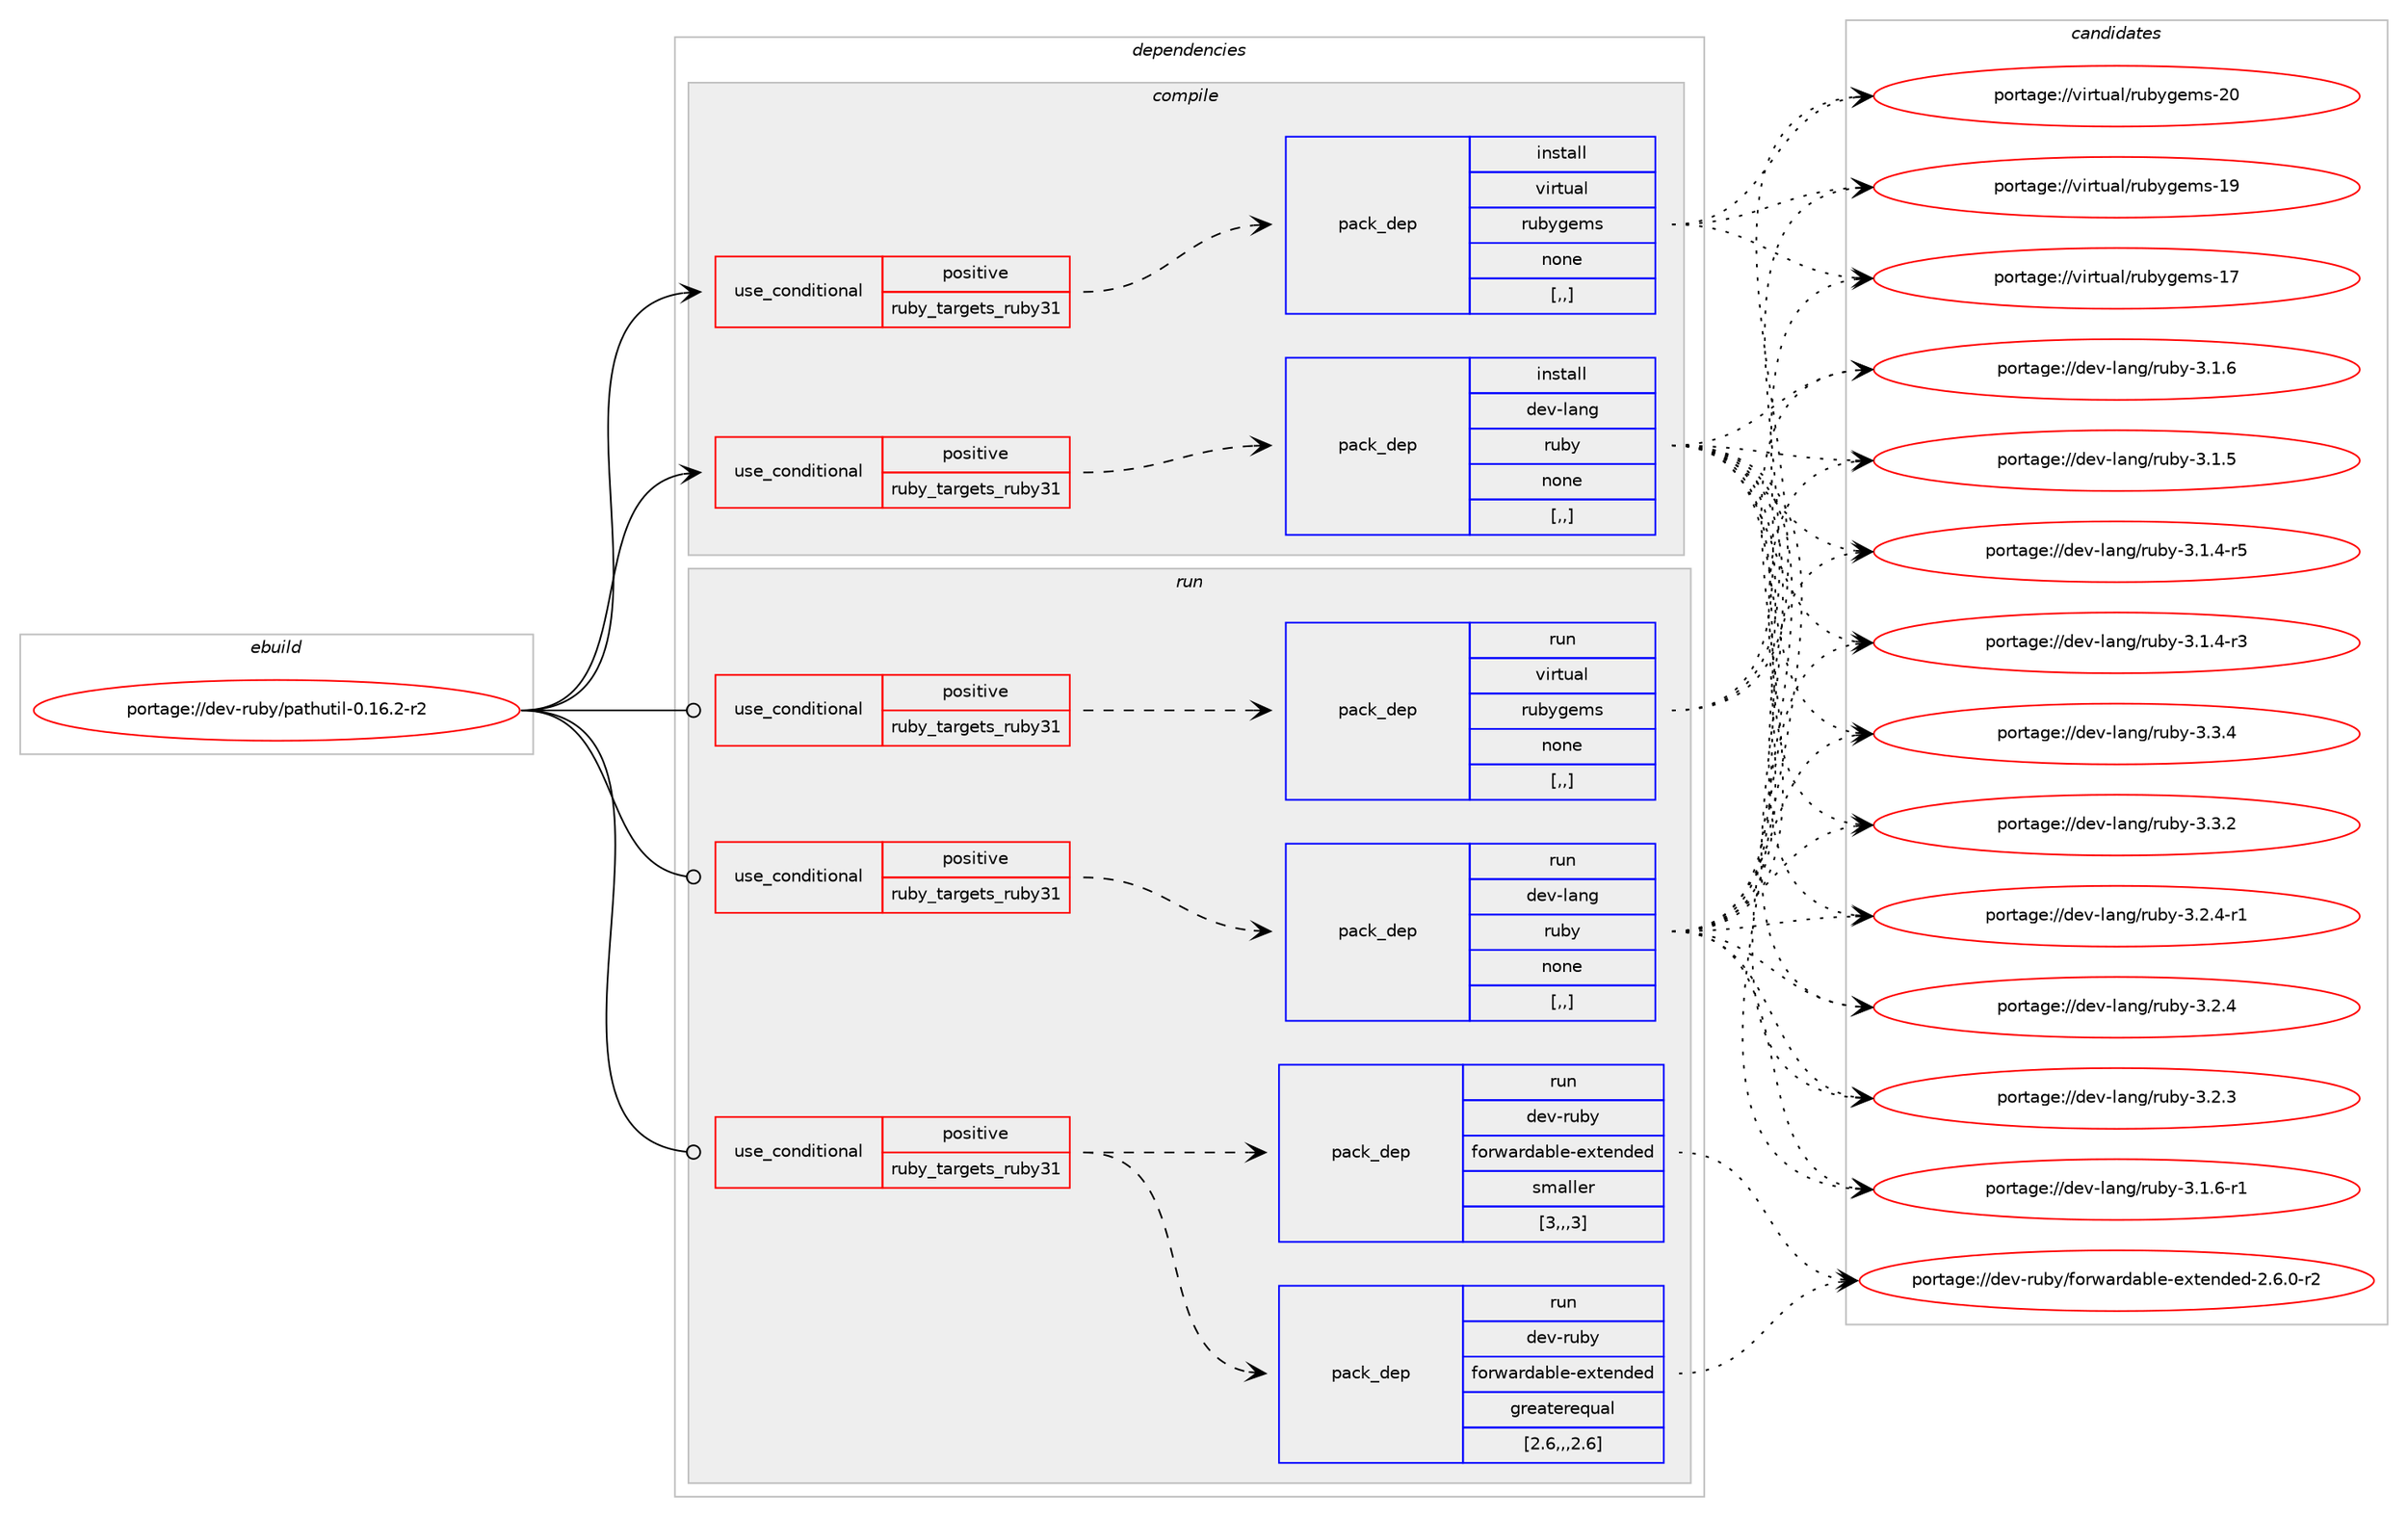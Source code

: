 digraph prolog {

# *************
# Graph options
# *************

newrank=true;
concentrate=true;
compound=true;
graph [rankdir=LR,fontname=Helvetica,fontsize=10,ranksep=1.5];#, ranksep=2.5, nodesep=0.2];
edge  [arrowhead=vee];
node  [fontname=Helvetica,fontsize=10];

# **********
# The ebuild
# **********

subgraph cluster_leftcol {
color=gray;
label=<<i>ebuild</i>>;
id [label="portage://dev-ruby/pathutil-0.16.2-r2", color=red, width=4, href="../dev-ruby/pathutil-0.16.2-r2.svg"];
}

# ****************
# The dependencies
# ****************

subgraph cluster_midcol {
color=gray;
label=<<i>dependencies</i>>;
subgraph cluster_compile {
fillcolor="#eeeeee";
style=filled;
label=<<i>compile</i>>;
subgraph cond52727 {
dependency194667 [label=<<TABLE BORDER="0" CELLBORDER="1" CELLSPACING="0" CELLPADDING="4"><TR><TD ROWSPAN="3" CELLPADDING="10">use_conditional</TD></TR><TR><TD>positive</TD></TR><TR><TD>ruby_targets_ruby31</TD></TR></TABLE>>, shape=none, color=red];
subgraph pack140582 {
dependency194668 [label=<<TABLE BORDER="0" CELLBORDER="1" CELLSPACING="0" CELLPADDING="4" WIDTH="220"><TR><TD ROWSPAN="6" CELLPADDING="30">pack_dep</TD></TR><TR><TD WIDTH="110">install</TD></TR><TR><TD>dev-lang</TD></TR><TR><TD>ruby</TD></TR><TR><TD>none</TD></TR><TR><TD>[,,]</TD></TR></TABLE>>, shape=none, color=blue];
}
dependency194667:e -> dependency194668:w [weight=20,style="dashed",arrowhead="vee"];
}
id:e -> dependency194667:w [weight=20,style="solid",arrowhead="vee"];
subgraph cond52728 {
dependency194669 [label=<<TABLE BORDER="0" CELLBORDER="1" CELLSPACING="0" CELLPADDING="4"><TR><TD ROWSPAN="3" CELLPADDING="10">use_conditional</TD></TR><TR><TD>positive</TD></TR><TR><TD>ruby_targets_ruby31</TD></TR></TABLE>>, shape=none, color=red];
subgraph pack140583 {
dependency194670 [label=<<TABLE BORDER="0" CELLBORDER="1" CELLSPACING="0" CELLPADDING="4" WIDTH="220"><TR><TD ROWSPAN="6" CELLPADDING="30">pack_dep</TD></TR><TR><TD WIDTH="110">install</TD></TR><TR><TD>virtual</TD></TR><TR><TD>rubygems</TD></TR><TR><TD>none</TD></TR><TR><TD>[,,]</TD></TR></TABLE>>, shape=none, color=blue];
}
dependency194669:e -> dependency194670:w [weight=20,style="dashed",arrowhead="vee"];
}
id:e -> dependency194669:w [weight=20,style="solid",arrowhead="vee"];
}
subgraph cluster_compileandrun {
fillcolor="#eeeeee";
style=filled;
label=<<i>compile and run</i>>;
}
subgraph cluster_run {
fillcolor="#eeeeee";
style=filled;
label=<<i>run</i>>;
subgraph cond52729 {
dependency194671 [label=<<TABLE BORDER="0" CELLBORDER="1" CELLSPACING="0" CELLPADDING="4"><TR><TD ROWSPAN="3" CELLPADDING="10">use_conditional</TD></TR><TR><TD>positive</TD></TR><TR><TD>ruby_targets_ruby31</TD></TR></TABLE>>, shape=none, color=red];
subgraph pack140584 {
dependency194672 [label=<<TABLE BORDER="0" CELLBORDER="1" CELLSPACING="0" CELLPADDING="4" WIDTH="220"><TR><TD ROWSPAN="6" CELLPADDING="30">pack_dep</TD></TR><TR><TD WIDTH="110">run</TD></TR><TR><TD>dev-lang</TD></TR><TR><TD>ruby</TD></TR><TR><TD>none</TD></TR><TR><TD>[,,]</TD></TR></TABLE>>, shape=none, color=blue];
}
dependency194671:e -> dependency194672:w [weight=20,style="dashed",arrowhead="vee"];
}
id:e -> dependency194671:w [weight=20,style="solid",arrowhead="odot"];
subgraph cond52730 {
dependency194673 [label=<<TABLE BORDER="0" CELLBORDER="1" CELLSPACING="0" CELLPADDING="4"><TR><TD ROWSPAN="3" CELLPADDING="10">use_conditional</TD></TR><TR><TD>positive</TD></TR><TR><TD>ruby_targets_ruby31</TD></TR></TABLE>>, shape=none, color=red];
subgraph pack140585 {
dependency194674 [label=<<TABLE BORDER="0" CELLBORDER="1" CELLSPACING="0" CELLPADDING="4" WIDTH="220"><TR><TD ROWSPAN="6" CELLPADDING="30">pack_dep</TD></TR><TR><TD WIDTH="110">run</TD></TR><TR><TD>dev-ruby</TD></TR><TR><TD>forwardable-extended</TD></TR><TR><TD>greaterequal</TD></TR><TR><TD>[2.6,,,2.6]</TD></TR></TABLE>>, shape=none, color=blue];
}
dependency194673:e -> dependency194674:w [weight=20,style="dashed",arrowhead="vee"];
subgraph pack140586 {
dependency194675 [label=<<TABLE BORDER="0" CELLBORDER="1" CELLSPACING="0" CELLPADDING="4" WIDTH="220"><TR><TD ROWSPAN="6" CELLPADDING="30">pack_dep</TD></TR><TR><TD WIDTH="110">run</TD></TR><TR><TD>dev-ruby</TD></TR><TR><TD>forwardable-extended</TD></TR><TR><TD>smaller</TD></TR><TR><TD>[3,,,3]</TD></TR></TABLE>>, shape=none, color=blue];
}
dependency194673:e -> dependency194675:w [weight=20,style="dashed",arrowhead="vee"];
}
id:e -> dependency194673:w [weight=20,style="solid",arrowhead="odot"];
subgraph cond52731 {
dependency194676 [label=<<TABLE BORDER="0" CELLBORDER="1" CELLSPACING="0" CELLPADDING="4"><TR><TD ROWSPAN="3" CELLPADDING="10">use_conditional</TD></TR><TR><TD>positive</TD></TR><TR><TD>ruby_targets_ruby31</TD></TR></TABLE>>, shape=none, color=red];
subgraph pack140587 {
dependency194677 [label=<<TABLE BORDER="0" CELLBORDER="1" CELLSPACING="0" CELLPADDING="4" WIDTH="220"><TR><TD ROWSPAN="6" CELLPADDING="30">pack_dep</TD></TR><TR><TD WIDTH="110">run</TD></TR><TR><TD>virtual</TD></TR><TR><TD>rubygems</TD></TR><TR><TD>none</TD></TR><TR><TD>[,,]</TD></TR></TABLE>>, shape=none, color=blue];
}
dependency194676:e -> dependency194677:w [weight=20,style="dashed",arrowhead="vee"];
}
id:e -> dependency194676:w [weight=20,style="solid",arrowhead="odot"];
}
}

# **************
# The candidates
# **************

subgraph cluster_choices {
rank=same;
color=gray;
label=<<i>candidates</i>>;

subgraph choice140582 {
color=black;
nodesep=1;
choice10010111845108971101034711411798121455146514652 [label="portage://dev-lang/ruby-3.3.4", color=red, width=4,href="../dev-lang/ruby-3.3.4.svg"];
choice10010111845108971101034711411798121455146514650 [label="portage://dev-lang/ruby-3.3.2", color=red, width=4,href="../dev-lang/ruby-3.3.2.svg"];
choice100101118451089711010347114117981214551465046524511449 [label="portage://dev-lang/ruby-3.2.4-r1", color=red, width=4,href="../dev-lang/ruby-3.2.4-r1.svg"];
choice10010111845108971101034711411798121455146504652 [label="portage://dev-lang/ruby-3.2.4", color=red, width=4,href="../dev-lang/ruby-3.2.4.svg"];
choice10010111845108971101034711411798121455146504651 [label="portage://dev-lang/ruby-3.2.3", color=red, width=4,href="../dev-lang/ruby-3.2.3.svg"];
choice100101118451089711010347114117981214551464946544511449 [label="portage://dev-lang/ruby-3.1.6-r1", color=red, width=4,href="../dev-lang/ruby-3.1.6-r1.svg"];
choice10010111845108971101034711411798121455146494654 [label="portage://dev-lang/ruby-3.1.6", color=red, width=4,href="../dev-lang/ruby-3.1.6.svg"];
choice10010111845108971101034711411798121455146494653 [label="portage://dev-lang/ruby-3.1.5", color=red, width=4,href="../dev-lang/ruby-3.1.5.svg"];
choice100101118451089711010347114117981214551464946524511453 [label="portage://dev-lang/ruby-3.1.4-r5", color=red, width=4,href="../dev-lang/ruby-3.1.4-r5.svg"];
choice100101118451089711010347114117981214551464946524511451 [label="portage://dev-lang/ruby-3.1.4-r3", color=red, width=4,href="../dev-lang/ruby-3.1.4-r3.svg"];
dependency194668:e -> choice10010111845108971101034711411798121455146514652:w [style=dotted,weight="100"];
dependency194668:e -> choice10010111845108971101034711411798121455146514650:w [style=dotted,weight="100"];
dependency194668:e -> choice100101118451089711010347114117981214551465046524511449:w [style=dotted,weight="100"];
dependency194668:e -> choice10010111845108971101034711411798121455146504652:w [style=dotted,weight="100"];
dependency194668:e -> choice10010111845108971101034711411798121455146504651:w [style=dotted,weight="100"];
dependency194668:e -> choice100101118451089711010347114117981214551464946544511449:w [style=dotted,weight="100"];
dependency194668:e -> choice10010111845108971101034711411798121455146494654:w [style=dotted,weight="100"];
dependency194668:e -> choice10010111845108971101034711411798121455146494653:w [style=dotted,weight="100"];
dependency194668:e -> choice100101118451089711010347114117981214551464946524511453:w [style=dotted,weight="100"];
dependency194668:e -> choice100101118451089711010347114117981214551464946524511451:w [style=dotted,weight="100"];
}
subgraph choice140583 {
color=black;
nodesep=1;
choice118105114116117971084711411798121103101109115455048 [label="portage://virtual/rubygems-20", color=red, width=4,href="../virtual/rubygems-20.svg"];
choice118105114116117971084711411798121103101109115454957 [label="portage://virtual/rubygems-19", color=red, width=4,href="../virtual/rubygems-19.svg"];
choice118105114116117971084711411798121103101109115454955 [label="portage://virtual/rubygems-17", color=red, width=4,href="../virtual/rubygems-17.svg"];
dependency194670:e -> choice118105114116117971084711411798121103101109115455048:w [style=dotted,weight="100"];
dependency194670:e -> choice118105114116117971084711411798121103101109115454957:w [style=dotted,weight="100"];
dependency194670:e -> choice118105114116117971084711411798121103101109115454955:w [style=dotted,weight="100"];
}
subgraph choice140584 {
color=black;
nodesep=1;
choice10010111845108971101034711411798121455146514652 [label="portage://dev-lang/ruby-3.3.4", color=red, width=4,href="../dev-lang/ruby-3.3.4.svg"];
choice10010111845108971101034711411798121455146514650 [label="portage://dev-lang/ruby-3.3.2", color=red, width=4,href="../dev-lang/ruby-3.3.2.svg"];
choice100101118451089711010347114117981214551465046524511449 [label="portage://dev-lang/ruby-3.2.4-r1", color=red, width=4,href="../dev-lang/ruby-3.2.4-r1.svg"];
choice10010111845108971101034711411798121455146504652 [label="portage://dev-lang/ruby-3.2.4", color=red, width=4,href="../dev-lang/ruby-3.2.4.svg"];
choice10010111845108971101034711411798121455146504651 [label="portage://dev-lang/ruby-3.2.3", color=red, width=4,href="../dev-lang/ruby-3.2.3.svg"];
choice100101118451089711010347114117981214551464946544511449 [label="portage://dev-lang/ruby-3.1.6-r1", color=red, width=4,href="../dev-lang/ruby-3.1.6-r1.svg"];
choice10010111845108971101034711411798121455146494654 [label="portage://dev-lang/ruby-3.1.6", color=red, width=4,href="../dev-lang/ruby-3.1.6.svg"];
choice10010111845108971101034711411798121455146494653 [label="portage://dev-lang/ruby-3.1.5", color=red, width=4,href="../dev-lang/ruby-3.1.5.svg"];
choice100101118451089711010347114117981214551464946524511453 [label="portage://dev-lang/ruby-3.1.4-r5", color=red, width=4,href="../dev-lang/ruby-3.1.4-r5.svg"];
choice100101118451089711010347114117981214551464946524511451 [label="portage://dev-lang/ruby-3.1.4-r3", color=red, width=4,href="../dev-lang/ruby-3.1.4-r3.svg"];
dependency194672:e -> choice10010111845108971101034711411798121455146514652:w [style=dotted,weight="100"];
dependency194672:e -> choice10010111845108971101034711411798121455146514650:w [style=dotted,weight="100"];
dependency194672:e -> choice100101118451089711010347114117981214551465046524511449:w [style=dotted,weight="100"];
dependency194672:e -> choice10010111845108971101034711411798121455146504652:w [style=dotted,weight="100"];
dependency194672:e -> choice10010111845108971101034711411798121455146504651:w [style=dotted,weight="100"];
dependency194672:e -> choice100101118451089711010347114117981214551464946544511449:w [style=dotted,weight="100"];
dependency194672:e -> choice10010111845108971101034711411798121455146494654:w [style=dotted,weight="100"];
dependency194672:e -> choice10010111845108971101034711411798121455146494653:w [style=dotted,weight="100"];
dependency194672:e -> choice100101118451089711010347114117981214551464946524511453:w [style=dotted,weight="100"];
dependency194672:e -> choice100101118451089711010347114117981214551464946524511451:w [style=dotted,weight="100"];
}
subgraph choice140585 {
color=black;
nodesep=1;
choice100101118451141179812147102111114119971141009798108101451011201161011101001011004550465446484511450 [label="portage://dev-ruby/forwardable-extended-2.6.0-r2", color=red, width=4,href="../dev-ruby/forwardable-extended-2.6.0-r2.svg"];
dependency194674:e -> choice100101118451141179812147102111114119971141009798108101451011201161011101001011004550465446484511450:w [style=dotted,weight="100"];
}
subgraph choice140586 {
color=black;
nodesep=1;
choice100101118451141179812147102111114119971141009798108101451011201161011101001011004550465446484511450 [label="portage://dev-ruby/forwardable-extended-2.6.0-r2", color=red, width=4,href="../dev-ruby/forwardable-extended-2.6.0-r2.svg"];
dependency194675:e -> choice100101118451141179812147102111114119971141009798108101451011201161011101001011004550465446484511450:w [style=dotted,weight="100"];
}
subgraph choice140587 {
color=black;
nodesep=1;
choice118105114116117971084711411798121103101109115455048 [label="portage://virtual/rubygems-20", color=red, width=4,href="../virtual/rubygems-20.svg"];
choice118105114116117971084711411798121103101109115454957 [label="portage://virtual/rubygems-19", color=red, width=4,href="../virtual/rubygems-19.svg"];
choice118105114116117971084711411798121103101109115454955 [label="portage://virtual/rubygems-17", color=red, width=4,href="../virtual/rubygems-17.svg"];
dependency194677:e -> choice118105114116117971084711411798121103101109115455048:w [style=dotted,weight="100"];
dependency194677:e -> choice118105114116117971084711411798121103101109115454957:w [style=dotted,weight="100"];
dependency194677:e -> choice118105114116117971084711411798121103101109115454955:w [style=dotted,weight="100"];
}
}

}
